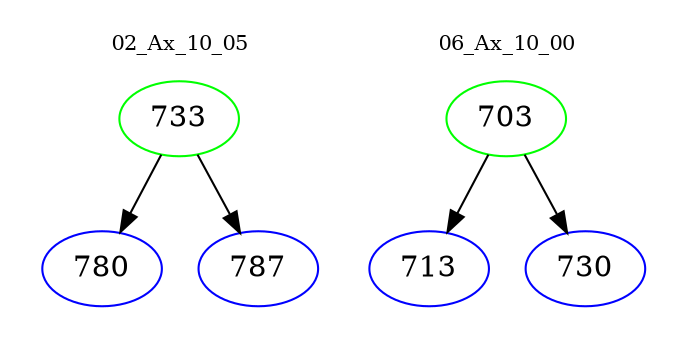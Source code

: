 digraph{
subgraph cluster_0 {
color = white
label = "02_Ax_10_05";
fontsize=10;
T0_733 [label="733", color="green"]
T0_733 -> T0_780 [color="black"]
T0_780 [label="780", color="blue"]
T0_733 -> T0_787 [color="black"]
T0_787 [label="787", color="blue"]
}
subgraph cluster_1 {
color = white
label = "06_Ax_10_00";
fontsize=10;
T1_703 [label="703", color="green"]
T1_703 -> T1_713 [color="black"]
T1_713 [label="713", color="blue"]
T1_703 -> T1_730 [color="black"]
T1_730 [label="730", color="blue"]
}
}
